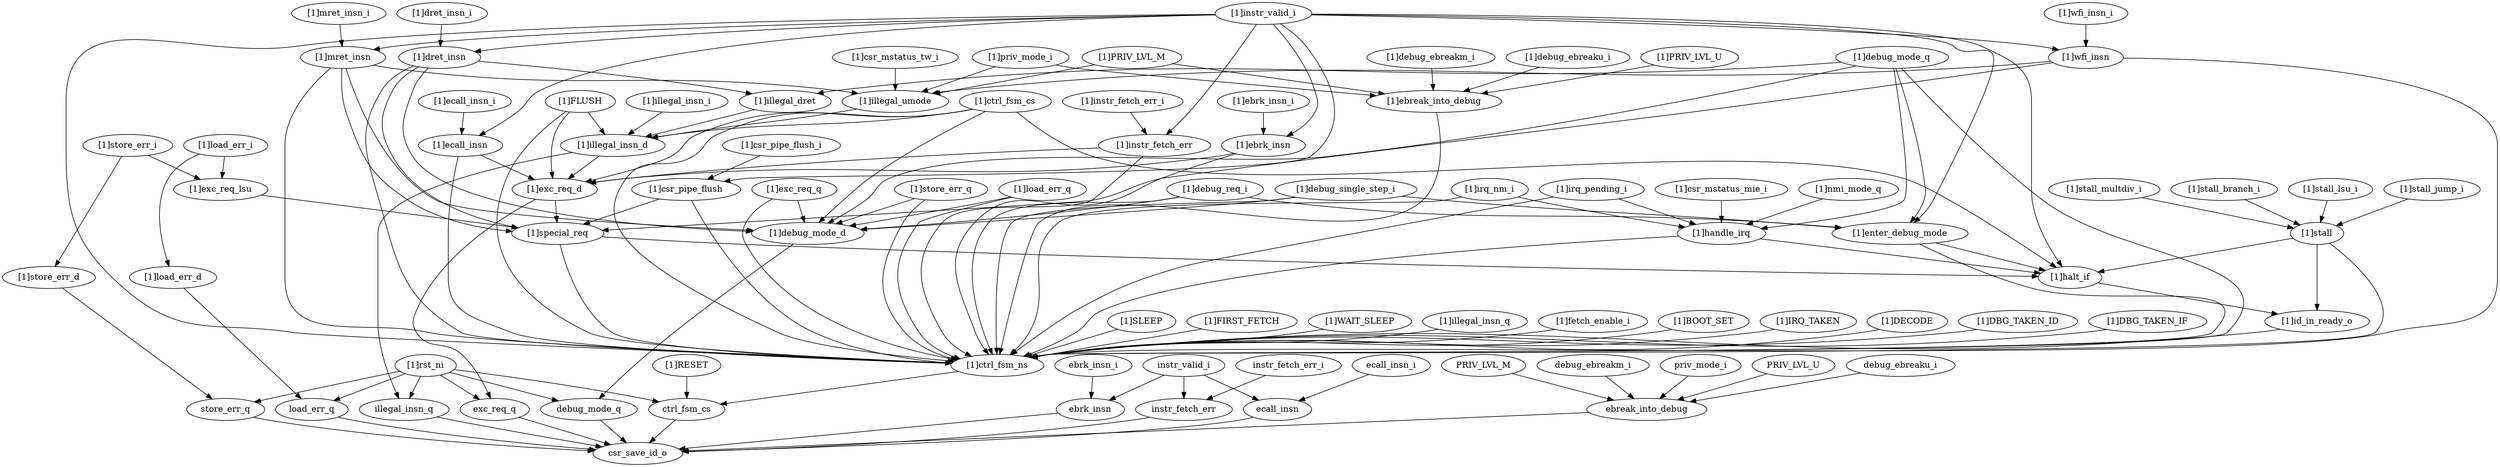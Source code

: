 strict digraph "" {
	"[1]special_req"	 [complexity=10,
		importance=0.623488914156,
		rank=0.0623488914156];
	"[1]ctrl_fsm_ns"	 [complexity=3,
		importance=0.179937929059,
		rank=0.0599793096864];
	"[1]special_req" -> "[1]ctrl_fsm_ns";
	"[1]halt_if"	 [complexity=7,
		importance=0.20277862224,
		rank=0.0289683746058];
	"[1]special_req" -> "[1]halt_if";
	"[1]debug_mode_d"	 [complexity=6,
		importance=0.0369781354365,
		rank=0.00616302257276];
	debug_mode_q	 [complexity=4,
		importance=0.0299520606591,
		rank=0.00748801516477];
	"[1]debug_mode_d" -> debug_mode_q;
	"[1]dret_insn_i"	 [complexity=24,
		importance=0.138243217359,
		rank=0.00576013405662];
	"[1]dret_insn"	 [complexity=21,
		importance=0.133245601192,
		rank=0.0063450286282];
	"[1]dret_insn_i" -> "[1]dret_insn";
	"[1]ctrl_fsm_cs"	 [complexity=18,
		importance=0.153452515425,
		rank=0.00852513974584];
	"[1]ctrl_fsm_cs" -> "[1]debug_mode_d";
	"[1]exc_req_d"	 [complexity=5,
		importance=0.103368562548,
		rank=0.0206737125095];
	"[1]ctrl_fsm_cs" -> "[1]exc_req_d";
	"[1]illegal_insn_d"	 [complexity=12,
		importance=0.119859892518,
		rank=0.00998832437647];
	"[1]ctrl_fsm_cs" -> "[1]illegal_insn_d";
	"[1]ctrl_fsm_cs" -> "[1]ctrl_fsm_ns";
	"[1]ctrl_fsm_cs" -> "[1]halt_if";
	"[1]instr_valid_i"	 [complexity=15,
		importance=0.116029022309,
		rank=0.00773526815391];
	"[1]wfi_insn"	 [complexity=24,
		importance=0.13796194997,
		rank=0.00574841458209];
	"[1]instr_valid_i" -> "[1]wfi_insn";
	"[1]instr_fetch_err"	 [complexity=12,
		importance=0.111031406142,
		rank=0.0092526171785];
	"[1]instr_valid_i" -> "[1]instr_fetch_err";
	"[1]instr_valid_i" -> "[1]dret_insn";
	"[1]ecall_insn"	 [complexity=12,
		importance=0.111031406142,
		rank=0.0092526171785];
	"[1]instr_valid_i" -> "[1]ecall_insn";
	"[1]enter_debug_mode"	 [complexity=12,
		importance=0.816752608673,
		rank=0.0680627173894];
	"[1]instr_valid_i" -> "[1]enter_debug_mode";
	"[1]mret_insn"	 [complexity=24,
		importance=0.13796194997,
		rank=0.00574841458209];
	"[1]instr_valid_i" -> "[1]mret_insn";
	"[1]instr_valid_i" -> "[1]ctrl_fsm_ns";
	"[1]csr_pipe_flush"	 [complexity=17,
		importance=0.631151757751,
		rank=0.0371265739853];
	"[1]instr_valid_i" -> "[1]csr_pipe_flush";
	"[1]ebrk_insn"	 [complexity=12,
		importance=0.111031406142,
		rank=0.0092526171785];
	"[1]instr_valid_i" -> "[1]ebrk_insn";
	"[1]instr_valid_i" -> "[1]halt_if";
	"[1]RESET"	 [complexity=3,
		importance=0.133469445931,
		rank=0.0444898153102];
	ctrl_fsm_cs	 [complexity=1,
		importance=0.128471829764,
		rank=0.128471829764];
	"[1]RESET" -> ctrl_fsm_cs;
	"[1]debug_mode_q"	 [complexity=21,
		importance=0.134450550067,
		rank=0.00640240714603];
	"[1]debug_mode_q" -> "[1]debug_mode_d";
	"[1]debug_mode_q" -> "[1]enter_debug_mode";
	"[1]illegal_dret"	 [complexity=18,
		importance=0.125582757598,
		rank=0.00697681986655];
	"[1]debug_mode_q" -> "[1]illegal_dret";
	"[1]handle_irq"	 [complexity=12,
		importance=0.617697730864,
		rank=0.0514748109053];
	"[1]debug_mode_q" -> "[1]handle_irq";
	"[1]debug_mode_q" -> "[1]ctrl_fsm_ns";
	"[1]stall_jump_i"	 [complexity=17,
		importance=0.628325701909,
		rank=0.0369603354064];
	"[1]stall"	 [complexity=12,
		importance=0.623328085742,
		rank=0.0519440071452];
	"[1]stall_jump_i" -> "[1]stall";
	instr_fetch_err	 [complexity=1,
		importance=0.0182049776895,
		rank=0.0182049776895];
	csr_save_id_o	 [complexity=0,
		importance=0.0105421340952,
		rank=0.0];
	instr_fetch_err -> csr_save_id_o;
	"[1]SLEEP"	 [complexity=5,
		importance=0.184935545226,
		rank=0.0369871090451];
	"[1]SLEEP" -> "[1]ctrl_fsm_ns";
	"[1]FIRST_FETCH"	 [complexity=7,
		importance=0.364873474285,
		rank=0.0521247820407];
	"[1]FIRST_FETCH" -> "[1]ctrl_fsm_ns";
	"[1]exc_req_q"	 [complexity=6,
		importance=0.547903658729,
		rank=0.0913172764548];
	"[1]exc_req_q" -> "[1]debug_mode_d";
	"[1]exc_req_q" -> "[1]ctrl_fsm_ns";
	"[1]debug_req_i"	 [complexity=17,
		importance=0.821750224839,
		rank=0.04833824852];
	"[1]debug_req_i" -> "[1]debug_mode_d";
	"[1]debug_req_i" -> "[1]enter_debug_mode";
	"[1]debug_req_i" -> "[1]ctrl_fsm_ns";
	"[1]wfi_insn" -> "[1]special_req";
	"[1]wfi_insn" -> "[1]ctrl_fsm_ns";
	"[1]illegal_umode"	 [complexity=18,
		importance=0.130299106376,
		rank=0.0072388392431];
	"[1]wfi_insn" -> "[1]illegal_umode";
	"[1]exc_req_d" -> "[1]special_req";
	exc_req_q	 [complexity=3,
		importance=0.092426944313,
		rank=0.0308089814377];
	"[1]exc_req_d" -> exc_req_q;
	"[1]ebrk_insn_i"	 [complexity=15,
		importance=0.116029022309,
		rank=0.00773526815391];
	"[1]ebrk_insn_i" -> "[1]ebrk_insn";
	debug_mode_q -> csr_save_id_o;
	"[1]stall_multdiv_i"	 [complexity=17,
		importance=0.628325701909,
		rank=0.0369603354064];
	"[1]stall_multdiv_i" -> "[1]stall";
	ebrk_insn_i	 [complexity=4,
		importance=0.0232025938562,
		rank=0.00580064846405];
	ebrk_insn	 [complexity=1,
		importance=0.0182049776895,
		rank=0.0182049776895];
	ebrk_insn_i -> ebrk_insn;
	"[1]instr_fetch_err" -> "[1]exc_req_d";
	"[1]instr_fetch_err" -> "[1]ctrl_fsm_ns";
	"[1]csr_mstatus_tw_i"	 [complexity=24,
		importance=0.135296722542,
		rank=0.00563736343927];
	"[1]csr_mstatus_tw_i" -> "[1]illegal_umode";
	"[1]dret_insn" -> "[1]special_req";
	"[1]dret_insn" -> "[1]debug_mode_d";
	"[1]dret_insn" -> "[1]illegal_dret";
	"[1]dret_insn" -> "[1]ctrl_fsm_ns";
	"[1]ecall_insn" -> "[1]exc_req_d";
	"[1]ecall_insn" -> "[1]ctrl_fsm_ns";
	"[1]enter_debug_mode" -> "[1]ctrl_fsm_ns";
	"[1]enter_debug_mode" -> "[1]halt_if";
	"[1]WAIT_SLEEP"	 [complexity=5,
		importance=0.184935545226,
		rank=0.0369871090451];
	"[1]WAIT_SLEEP" -> "[1]ctrl_fsm_ns";
	"[1]illegal_insn_d" -> "[1]exc_req_d";
	illegal_insn_q	 [complexity=1,
		importance=0.0200196368106,
		rank=0.0200196368106];
	"[1]illegal_insn_d" -> illegal_insn_q;
	"[1]illegal_insn_i"	 [complexity=18,
		importance=0.124857508684,
		rank=0.00693652826024];
	"[1]illegal_insn_i" -> "[1]illegal_insn_d";
	"[1]mret_insn" -> "[1]special_req";
	"[1]mret_insn" -> "[1]debug_mode_d";
	"[1]mret_insn" -> "[1]ctrl_fsm_ns";
	"[1]mret_insn" -> "[1]illegal_umode";
	"[1]illegal_insn_q"	 [complexity=4,
		importance=0.189415431775,
		rank=0.0473538579436];
	"[1]illegal_insn_q" -> "[1]ctrl_fsm_ns";
	PRIV_LVL_U	 [complexity=11,
		importance=0.0402412198064,
		rank=0.00365829270967];
	ebreak_into_debug	 [complexity=4,
		importance=0.0352436036398,
		rank=0.00881090090994];
	PRIV_LVL_U -> ebreak_into_debug;
	"[1]store_err_q"	 [complexity=6,
		importance=0.548291795781,
		rank=0.0913819659635];
	"[1]store_err_q" -> "[1]debug_mode_d";
	"[1]store_err_q" -> "[1]ctrl_fsm_ns";
	debug_ebreaku_i	 [complexity=11,
		importance=0.0402412198064,
		rank=0.00365829270967];
	debug_ebreaku_i -> ebreak_into_debug;
	"[1]store_err_i"	 [complexity=20,
		importance=0.635982797203,
		rank=0.0317991398601];
	"[1]store_err_d"	 [complexity=5,
		importance=0.0990620228888,
		rank=0.0198124045778];
	"[1]store_err_i" -> "[1]store_err_d";
	"[1]exc_req_lsu"	 [complexity=17,
		importance=0.630985181036,
		rank=0.0371167753551];
	"[1]store_err_i" -> "[1]exc_req_lsu";
	PRIV_LVL_M	 [complexity=11,
		importance=0.0402412198064,
		rank=0.00365829270967];
	PRIV_LVL_M -> ebreak_into_debug;
	store_err_q	 [complexity=3,
		importance=0.0928150813654,
		rank=0.0309383604551];
	"[1]store_err_d" -> store_err_q;
	"[1]fetch_enable_i"	 [complexity=4,
		importance=0.184935545226,
		rank=0.0462338863064];
	"[1]fetch_enable_i" -> "[1]ctrl_fsm_ns";
	instr_valid_i	 [complexity=4,
		importance=0.0232025938562,
		rank=0.00580064846405];
	instr_valid_i -> instr_fetch_err;
	ecall_insn	 [complexity=1,
		importance=0.0182049776895,
		rank=0.0182049776895];
	instr_valid_i -> ecall_insn;
	instr_valid_i -> ebrk_insn;
	"[1]irq_nm_i"	 [complexity=18,
		importance=0.62269534703,
		rank=0.0345941859461];
	"[1]irq_nm_i" -> "[1]handle_irq";
	"[1]irq_nm_i" -> "[1]ctrl_fsm_ns";
	"[1]stall_branch_i"	 [complexity=17,
		importance=0.628325701909,
		rank=0.0369603354064];
	"[1]stall_branch_i" -> "[1]stall";
	"[1]mret_insn_i"	 [complexity=27,
		importance=0.142959566137,
		rank=0.00529479874581];
	"[1]mret_insn_i" -> "[1]mret_insn";
	"[1]wfi_insn_i"	 [complexity=27,
		importance=0.142959566137,
		rank=0.00529479874581];
	"[1]wfi_insn_i" -> "[1]wfi_insn";
	"[1]ebreak_into_debug"	 [complexity=5,
		importance=0.194097264508,
		rank=0.0388194529017];
	"[1]ebreak_into_debug" -> "[1]ctrl_fsm_ns";
	"[1]csr_mstatus_mie_i"	 [complexity=18,
		importance=0.62269534703,
		rank=0.0345941859461];
	"[1]csr_mstatus_mie_i" -> "[1]handle_irq";
	ecall_insn -> csr_save_id_o;
	"[1]nmi_mode_q"	 [complexity=18,
		importance=0.626855905755,
		rank=0.0348253280975];
	"[1]nmi_mode_q" -> "[1]handle_irq";
	"[1]ecall_insn_i"	 [complexity=15,
		importance=0.116029022309,
		rank=0.00773526815391];
	"[1]ecall_insn_i" -> "[1]ecall_insn";
	"[1]debug_ebreaku_i"	 [complexity=12,
		importance=0.199094880675,
		rank=0.0165912400563];
	"[1]debug_ebreaku_i" -> "[1]ebreak_into_debug";
	"[1]PRIV_LVL_U"	 [complexity=12,
		importance=0.199094880675,
		rank=0.0165912400563];
	"[1]PRIV_LVL_U" -> "[1]ebreak_into_debug";
	"[1]id_in_ready_o"	 [complexity=4,
		importance=0.189254330551,
		rank=0.0473135826378];
	"[1]id_in_ready_o" -> "[1]ctrl_fsm_ns";
	ebrk_insn -> csr_save_id_o;
	"[1]illegal_dret" -> "[1]illegal_insn_d";
	"[1]PRIV_LVL_M"	 [complexity=24,
		importance=0.135296722542,
		rank=0.00563736343927];
	"[1]PRIV_LVL_M" -> "[1]ebreak_into_debug";
	"[1]PRIV_LVL_M" -> "[1]illegal_umode";
	"[1]debug_single_step_i"	 [complexity=17,
		importance=0.821750224839,
		rank=0.04833824852];
	"[1]debug_single_step_i" -> "[1]debug_mode_d";
	"[1]debug_single_step_i" -> "[1]enter_debug_mode";
	"[1]debug_single_step_i" -> "[1]ctrl_fsm_ns";
	"[1]handle_irq" -> "[1]ctrl_fsm_ns";
	"[1]handle_irq" -> "[1]halt_if";
	"[1]csr_pipe_flush_i"	 [complexity=20,
		importance=0.636149373917,
		rank=0.0318074686959];
	"[1]csr_pipe_flush_i" -> "[1]csr_pipe_flush";
	"[1]irq_pending_i"	 [complexity=18,
		importance=0.62269534703,
		rank=0.0345941859461];
	"[1]irq_pending_i" -> "[1]handle_irq";
	"[1]irq_pending_i" -> "[1]ctrl_fsm_ns";
	"[1]instr_fetch_err_i"	 [complexity=15,
		importance=0.116029022309,
		rank=0.00773526815391];
	"[1]instr_fetch_err_i" -> "[1]instr_fetch_err";
	store_err_q -> csr_save_id_o;
	"[1]BOOT_SET"	 [complexity=5,
		importance=0.184935545226,
		rank=0.0369871090451];
	"[1]BOOT_SET" -> "[1]ctrl_fsm_ns";
	"[1]IRQ_TAKEN"	 [complexity=9,
		importance=0.544811403344,
		rank=0.0605346003715];
	"[1]IRQ_TAKEN" -> "[1]ctrl_fsm_ns";
	"[1]DECODE"	 [complexity=13,
		importance=1.80437690676,
		rank=0.138798223597];
	"[1]DECODE" -> "[1]ctrl_fsm_ns";
	illegal_insn_q -> csr_save_id_o;
	ebreak_into_debug -> csr_save_id_o;
	"[1]ctrl_fsm_ns" -> ctrl_fsm_cs;
	"[1]rst_ni"	 [complexity=4,
		importance=0.189851504793,
		rank=0.0474628761981];
	"[1]rst_ni" -> debug_mode_q;
	"[1]rst_ni" -> store_err_q;
	"[1]rst_ni" -> illegal_insn_q;
	"[1]rst_ni" -> exc_req_q;
	"[1]rst_ni" -> ctrl_fsm_cs;
	load_err_q	 [complexity=3,
		importance=0.0928150813654,
		rank=0.0309383604551];
	"[1]rst_ni" -> load_err_q;
	"[1]FLUSH"	 [complexity=18,
		importance=0.124857508684,
		rank=0.00693652826024];
	"[1]FLUSH" -> "[1]exc_req_d";
	"[1]FLUSH" -> "[1]illegal_insn_d";
	"[1]FLUSH" -> "[1]ctrl_fsm_ns";
	"[1]illegal_umode" -> "[1]illegal_insn_d";
	"[1]load_err_q"	 [complexity=6,
		importance=0.548291795781,
		rank=0.0913819659635];
	"[1]load_err_q" -> "[1]debug_mode_d";
	"[1]load_err_q" -> "[1]ctrl_fsm_ns";
	"[1]load_err_i"	 [complexity=20,
		importance=0.635982797203,
		rank=0.0317991398601];
	"[1]load_err_d"	 [complexity=5,
		importance=0.0990620228888,
		rank=0.0198124045778];
	"[1]load_err_i" -> "[1]load_err_d";
	"[1]load_err_i" -> "[1]exc_req_lsu";
	"[1]csr_pipe_flush" -> "[1]special_req";
	"[1]csr_pipe_flush" -> "[1]ctrl_fsm_ns";
	"[1]load_err_d" -> load_err_q;
	"[1]DBG_TAKEN_ID"	 [complexity=5,
		importance=0.184935545226,
		rank=0.0369871090451];
	"[1]DBG_TAKEN_ID" -> "[1]ctrl_fsm_ns";
	"[1]DBG_TAKEN_IF"	 [complexity=9,
		importance=0.544811403344,
		rank=0.0605346003715];
	"[1]DBG_TAKEN_IF" -> "[1]ctrl_fsm_ns";
	"[1]ebrk_insn" -> "[1]exc_req_d";
	"[1]ebrk_insn" -> "[1]ctrl_fsm_ns";
	"[1]halt_if" -> "[1]id_in_ready_o";
	debug_ebreakm_i	 [complexity=11,
		importance=0.0402412198064,
		rank=0.00365829270967];
	debug_ebreakm_i -> ebreak_into_debug;
	ecall_insn_i	 [complexity=4,
		importance=0.0232025938562,
		rank=0.00580064846405];
	ecall_insn_i -> ecall_insn;
	exc_req_q -> csr_save_id_o;
	"[1]stall" -> "[1]id_in_ready_o";
	"[1]stall" -> "[1]ctrl_fsm_ns";
	"[1]stall" -> "[1]halt_if";
	"[1]priv_mode_i"	 [complexity=24,
		importance=0.135296722542,
		rank=0.00563736343927];
	"[1]priv_mode_i" -> "[1]ebreak_into_debug";
	"[1]priv_mode_i" -> "[1]illegal_umode";
	instr_fetch_err_i	 [complexity=4,
		importance=0.0232025938562,
		rank=0.00580064846405];
	instr_fetch_err_i -> instr_fetch_err;
	ctrl_fsm_cs -> csr_save_id_o;
	"[1]stall_lsu_i"	 [complexity=17,
		importance=0.628325701909,
		rank=0.0369603354064];
	"[1]stall_lsu_i" -> "[1]stall";
	"[1]debug_ebreakm_i"	 [complexity=12,
		importance=0.199094880675,
		rank=0.0165912400563];
	"[1]debug_ebreakm_i" -> "[1]ebreak_into_debug";
	load_err_q -> csr_save_id_o;
	priv_mode_i	 [complexity=11,
		importance=0.0402412198064,
		rank=0.00365829270967];
	priv_mode_i -> ebreak_into_debug;
	"[1]exc_req_lsu" -> "[1]special_req";
}
